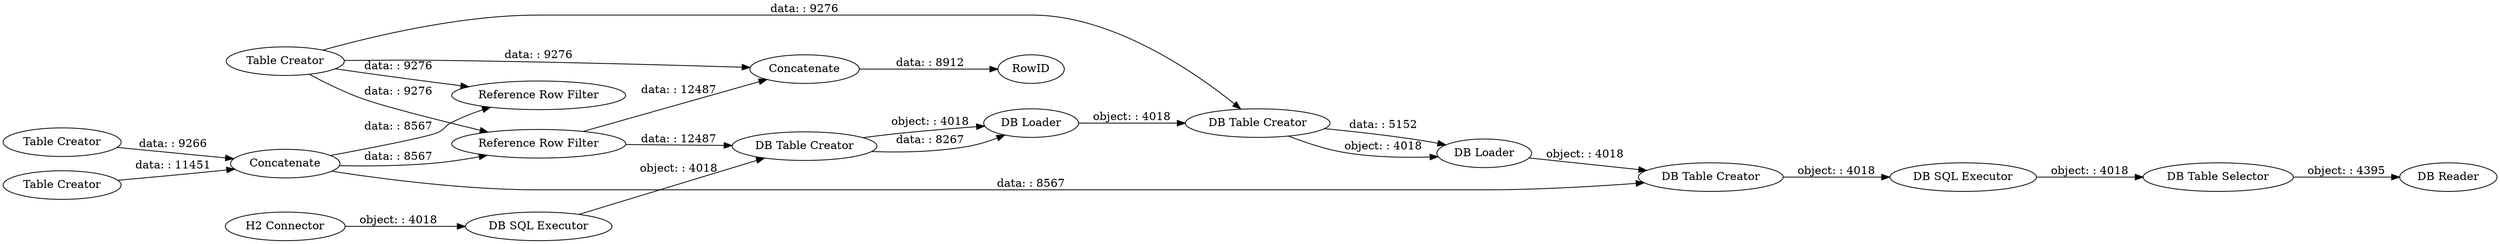 digraph {
	"3593911219517959613_28" [label="DB Reader"]
	"3593911219517959613_1898" [label="DB Table Creator"]
	"3593911219517959613_10" [label="Table Creator"]
	"3593911219517959613_15" [label=RowID]
	"3593911219517959613_1" [label="Table Creator"]
	"3593911219517959613_14" [label="Reference Row Filter"]
	"3593911219517959613_21" [label="DB SQL Executor"]
	"3593911219517959613_1899" [label="DB Table Creator"]
	"3593911219517959613_19" [label="DB Loader"]
	"3593911219517959613_13" [label=Concatenate]
	"3593911219517959613_1897" [label="DB Table Creator"]
	"3593911219517959613_12" [label="Reference Row Filter"]
	"3593911219517959613_5" [label="Table Creator"]
	"3593911219517959613_11" [label=Concatenate]
	"3593911219517959613_18" [label="DB Loader"]
	"3593911219517959613_27" [label="DB Table Selector"]
	"3593911219517959613_16" [label="H2 Connector"]
	"3593911219517959613_22" [label="DB SQL Executor"]
	"3593911219517959613_18" -> "3593911219517959613_1898" [label="object: : 4018"]
	"3593911219517959613_11" -> "3593911219517959613_14" [label="data: : 8567"]
	"3593911219517959613_11" -> "3593911219517959613_12" [label="data: : 8567"]
	"3593911219517959613_13" -> "3593911219517959613_15" [label="data: : 8912"]
	"3593911219517959613_16" -> "3593911219517959613_21" [label="object: : 4018"]
	"3593911219517959613_1899" -> "3593911219517959613_22" [label="object: : 4018"]
	"3593911219517959613_12" -> "3593911219517959613_13" [label="data: : 12487"]
	"3593911219517959613_5" -> "3593911219517959613_1898" [label="data: : 9276"]
	"3593911219517959613_11" -> "3593911219517959613_1899" [label="data: : 8567"]
	"3593911219517959613_1" -> "3593911219517959613_11" [label="data: : 11451"]
	"3593911219517959613_1897" -> "3593911219517959613_18" [label="data: : 8267"]
	"3593911219517959613_21" -> "3593911219517959613_1897" [label="object: : 4018"]
	"3593911219517959613_5" -> "3593911219517959613_13" [label="data: : 9276"]
	"3593911219517959613_5" -> "3593911219517959613_14" [label="data: : 9276"]
	"3593911219517959613_5" -> "3593911219517959613_12" [label="data: : 9276"]
	"3593911219517959613_22" -> "3593911219517959613_27" [label="object: : 4018"]
	"3593911219517959613_27" -> "3593911219517959613_28" [label="object: : 4395"]
	"3593911219517959613_1897" -> "3593911219517959613_18" [label="object: : 4018"]
	"3593911219517959613_1898" -> "3593911219517959613_19" [label="object: : 4018"]
	"3593911219517959613_10" -> "3593911219517959613_11" [label="data: : 9266"]
	"3593911219517959613_12" -> "3593911219517959613_1897" [label="data: : 12487"]
	"3593911219517959613_1898" -> "3593911219517959613_19" [label="data: : 5152"]
	"3593911219517959613_19" -> "3593911219517959613_1899" [label="object: : 4018"]
	rankdir=LR
}
